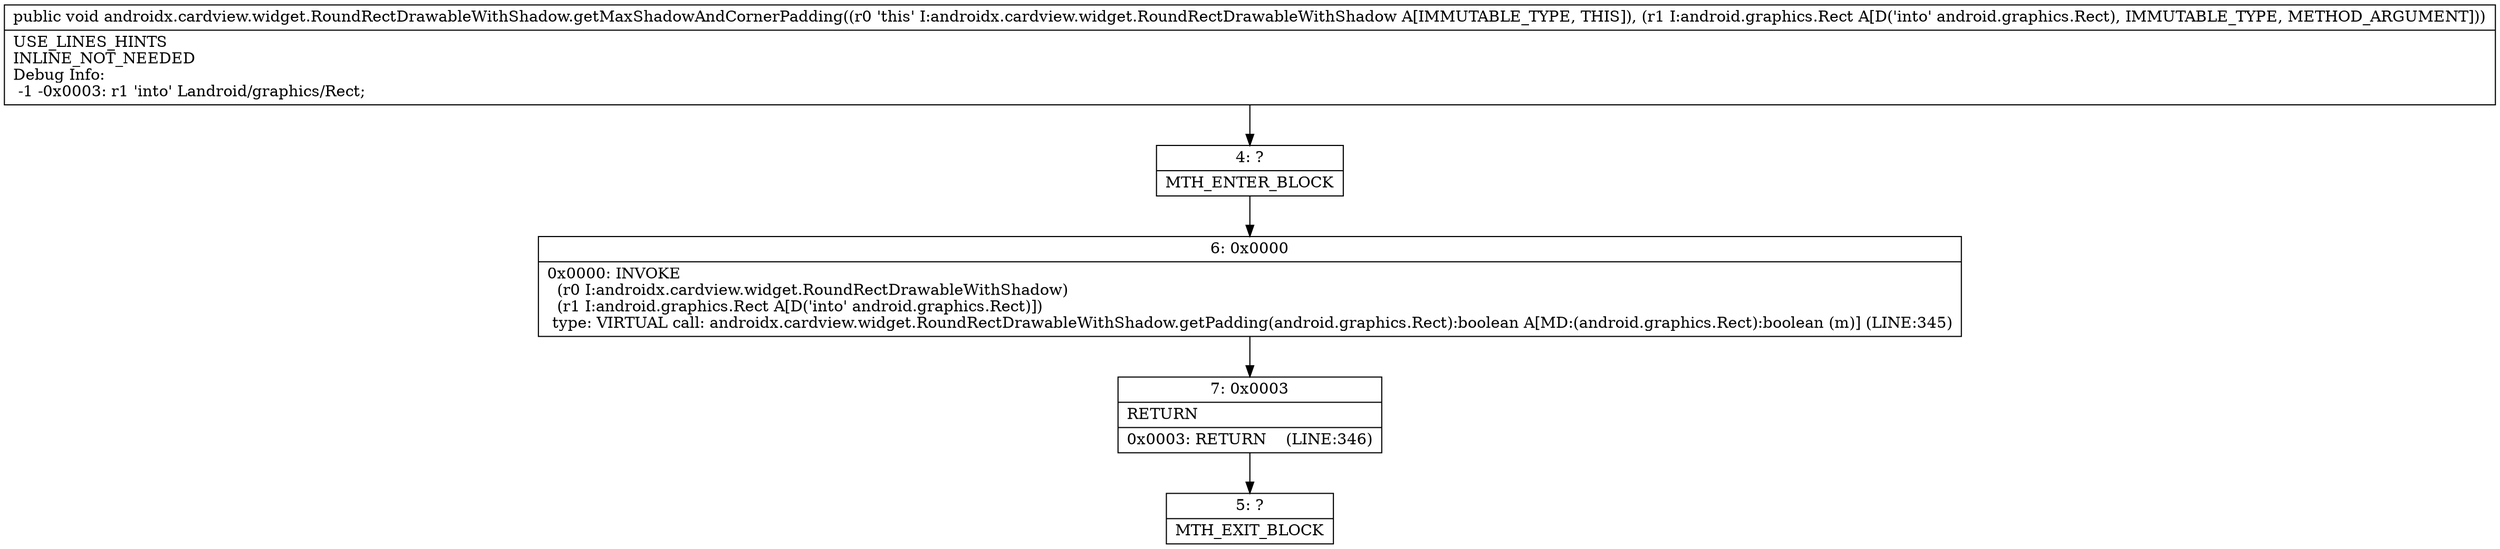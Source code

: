 digraph "CFG forandroidx.cardview.widget.RoundRectDrawableWithShadow.getMaxShadowAndCornerPadding(Landroid\/graphics\/Rect;)V" {
Node_4 [shape=record,label="{4\:\ ?|MTH_ENTER_BLOCK\l}"];
Node_6 [shape=record,label="{6\:\ 0x0000|0x0000: INVOKE  \l  (r0 I:androidx.cardview.widget.RoundRectDrawableWithShadow)\l  (r1 I:android.graphics.Rect A[D('into' android.graphics.Rect)])\l type: VIRTUAL call: androidx.cardview.widget.RoundRectDrawableWithShadow.getPadding(android.graphics.Rect):boolean A[MD:(android.graphics.Rect):boolean (m)] (LINE:345)\l}"];
Node_7 [shape=record,label="{7\:\ 0x0003|RETURN\l|0x0003: RETURN    (LINE:346)\l}"];
Node_5 [shape=record,label="{5\:\ ?|MTH_EXIT_BLOCK\l}"];
MethodNode[shape=record,label="{public void androidx.cardview.widget.RoundRectDrawableWithShadow.getMaxShadowAndCornerPadding((r0 'this' I:androidx.cardview.widget.RoundRectDrawableWithShadow A[IMMUTABLE_TYPE, THIS]), (r1 I:android.graphics.Rect A[D('into' android.graphics.Rect), IMMUTABLE_TYPE, METHOD_ARGUMENT]))  | USE_LINES_HINTS\lINLINE_NOT_NEEDED\lDebug Info:\l  \-1 \-0x0003: r1 'into' Landroid\/graphics\/Rect;\l}"];
MethodNode -> Node_4;Node_4 -> Node_6;
Node_6 -> Node_7;
Node_7 -> Node_5;
}

